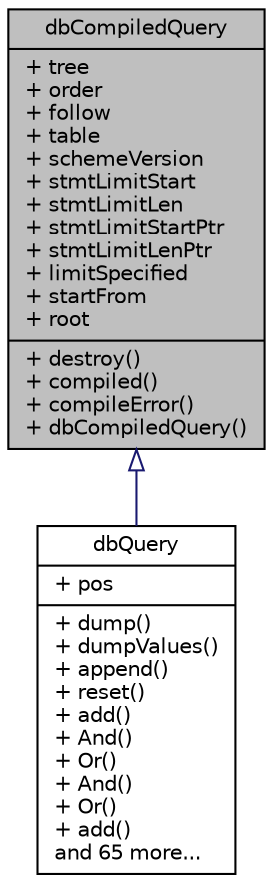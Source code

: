 digraph "dbCompiledQuery"
{
 // INTERACTIVE_SVG=YES
 // LATEX_PDF_SIZE
  edge [fontname="Helvetica",fontsize="10",labelfontname="Helvetica",labelfontsize="10"];
  node [fontname="Helvetica",fontsize="10",shape=record];
  Node1 [label="{dbCompiledQuery\n|+ tree\l+ order\l+ follow\l+ table\l+ schemeVersion\l+ stmtLimitStart\l+ stmtLimitLen\l+ stmtLimitStartPtr\l+ stmtLimitLenPtr\l+ limitSpecified\l+ startFrom\l+ root\l|+ destroy()\l+ compiled()\l+ compileError()\l+ dbCompiledQuery()\l}",height=0.2,width=0.4,color="black", fillcolor="grey75", style="filled", fontcolor="black",tooltip=" "];
  Node1 -> Node2 [dir="back",color="midnightblue",fontsize="10",style="solid",arrowtail="onormal",fontname="Helvetica"];
  Node2 [label="{dbQuery\n|+ pos\l|+ dump()\l+ dumpValues()\l+ append()\l+ reset()\l+ add()\l+ And()\l+ Or()\l+ And()\l+ Or()\l+ add()\land 65 more...\l}",height=0.2,width=0.4,color="black", fillcolor="white", style="filled",URL="$classdbQuery.html",tooltip=" "];
}
